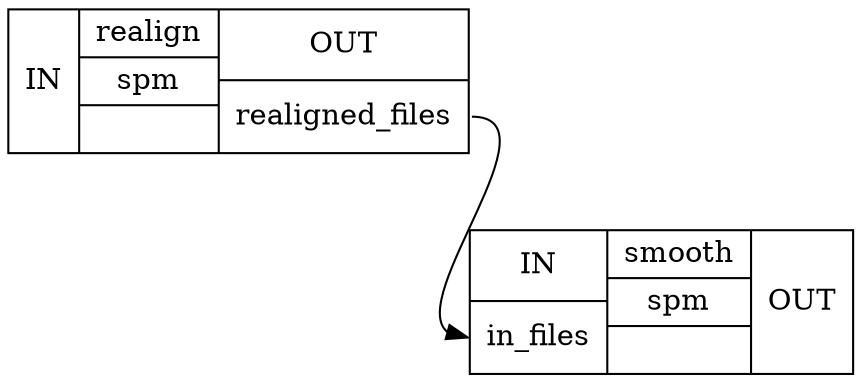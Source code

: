 digraph structs {
node [shape=record];
preprocrealign [label="{IN}|{ realign | spm |  }|{OUT|<outrealignedfiles> realigned_files}"];
preprocsmooth [label="{IN|<ininfiles> in_files}|{ smooth | spm |  }|{OUT}"];
preprocrealign:outrealignedfiles:e -> preprocsmooth:ininfiles:w;
}